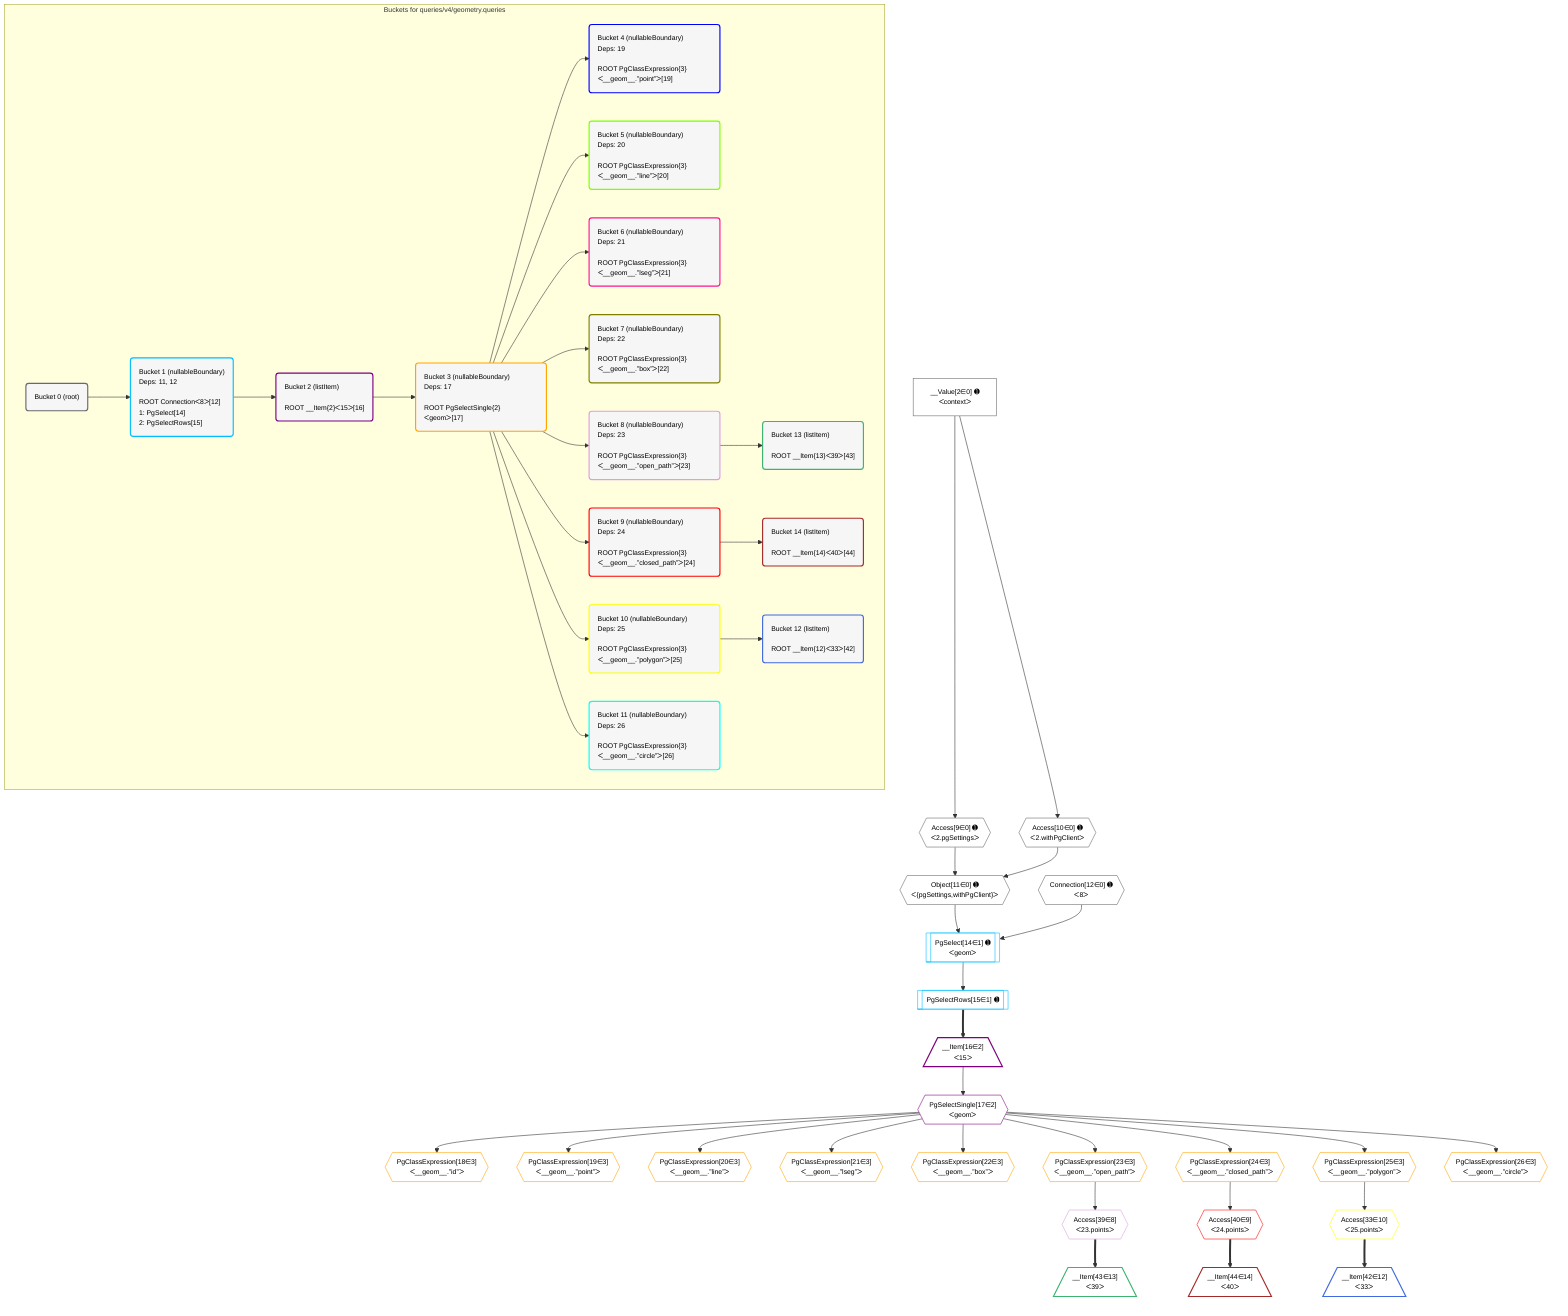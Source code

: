 %%{init: {'themeVariables': { 'fontSize': '12px'}}}%%
graph TD
    classDef path fill:#eee,stroke:#000,color:#000
    classDef plan fill:#fff,stroke-width:1px,color:#000
    classDef itemplan fill:#fff,stroke-width:2px,color:#000
    classDef unbatchedplan fill:#dff,stroke-width:1px,color:#000
    classDef sideeffectplan fill:#fcc,stroke-width:2px,color:#000
    classDef bucket fill:#f6f6f6,color:#000,stroke-width:2px,text-align:left

    subgraph "Buckets for queries/v4/geometry.queries"
    Bucket0("Bucket 0 (root)"):::bucket
    Bucket1("Bucket 1 (nullableBoundary)<br />Deps: 11, 12<br /><br />ROOT Connectionᐸ8ᐳ[12]<br />1: PgSelect[14]<br />2: PgSelectRows[15]"):::bucket
    Bucket2("Bucket 2 (listItem)<br /><br />ROOT __Item{2}ᐸ15ᐳ[16]"):::bucket
    Bucket3("Bucket 3 (nullableBoundary)<br />Deps: 17<br /><br />ROOT PgSelectSingle{2}ᐸgeomᐳ[17]"):::bucket
    Bucket4("Bucket 4 (nullableBoundary)<br />Deps: 19<br /><br />ROOT PgClassExpression{3}ᐸ__geom__.”point”ᐳ[19]"):::bucket
    Bucket5("Bucket 5 (nullableBoundary)<br />Deps: 20<br /><br />ROOT PgClassExpression{3}ᐸ__geom__.”line”ᐳ[20]"):::bucket
    Bucket6("Bucket 6 (nullableBoundary)<br />Deps: 21<br /><br />ROOT PgClassExpression{3}ᐸ__geom__.”lseg”ᐳ[21]"):::bucket
    Bucket7("Bucket 7 (nullableBoundary)<br />Deps: 22<br /><br />ROOT PgClassExpression{3}ᐸ__geom__.”box”ᐳ[22]"):::bucket
    Bucket8("Bucket 8 (nullableBoundary)<br />Deps: 23<br /><br />ROOT PgClassExpression{3}ᐸ__geom__.”open_path”ᐳ[23]"):::bucket
    Bucket9("Bucket 9 (nullableBoundary)<br />Deps: 24<br /><br />ROOT PgClassExpression{3}ᐸ__geom__.”closed_path”ᐳ[24]"):::bucket
    Bucket10("Bucket 10 (nullableBoundary)<br />Deps: 25<br /><br />ROOT PgClassExpression{3}ᐸ__geom__.”polygon”ᐳ[25]"):::bucket
    Bucket11("Bucket 11 (nullableBoundary)<br />Deps: 26<br /><br />ROOT PgClassExpression{3}ᐸ__geom__.”circle”ᐳ[26]"):::bucket
    Bucket12("Bucket 12 (listItem)<br /><br />ROOT __Item{12}ᐸ33ᐳ[42]"):::bucket
    Bucket13("Bucket 13 (listItem)<br /><br />ROOT __Item{13}ᐸ39ᐳ[43]"):::bucket
    Bucket14("Bucket 14 (listItem)<br /><br />ROOT __Item{14}ᐸ40ᐳ[44]"):::bucket
    end
    Bucket0 --> Bucket1
    Bucket1 --> Bucket2
    Bucket2 --> Bucket3
    Bucket3 --> Bucket4 & Bucket5 & Bucket6 & Bucket7 & Bucket8 & Bucket9 & Bucket10 & Bucket11
    Bucket8 --> Bucket13
    Bucket9 --> Bucket14
    Bucket10 --> Bucket12

    %% plan dependencies
    Object11{{"Object[11∈0] ➊<br />ᐸ{pgSettings,withPgClient}ᐳ"}}:::plan
    Access9{{"Access[9∈0] ➊<br />ᐸ2.pgSettingsᐳ"}}:::plan
    Access10{{"Access[10∈0] ➊<br />ᐸ2.withPgClientᐳ"}}:::plan
    Access9 & Access10 --> Object11
    __Value2["__Value[2∈0] ➊<br />ᐸcontextᐳ"]:::plan
    __Value2 --> Access9
    __Value2 --> Access10
    Connection12{{"Connection[12∈0] ➊<br />ᐸ8ᐳ"}}:::plan
    PgSelect14[["PgSelect[14∈1] ➊<br />ᐸgeomᐳ"]]:::plan
    Object11 & Connection12 --> PgSelect14
    PgSelectRows15[["PgSelectRows[15∈1] ➊"]]:::plan
    PgSelect14 --> PgSelectRows15
    __Item16[/"__Item[16∈2]<br />ᐸ15ᐳ"\]:::itemplan
    PgSelectRows15 ==> __Item16
    PgSelectSingle17{{"PgSelectSingle[17∈2]<br />ᐸgeomᐳ"}}:::plan
    __Item16 --> PgSelectSingle17
    PgClassExpression18{{"PgClassExpression[18∈3]<br />ᐸ__geom__.”id”ᐳ"}}:::plan
    PgSelectSingle17 --> PgClassExpression18
    PgClassExpression19{{"PgClassExpression[19∈3]<br />ᐸ__geom__.”point”ᐳ"}}:::plan
    PgSelectSingle17 --> PgClassExpression19
    PgClassExpression20{{"PgClassExpression[20∈3]<br />ᐸ__geom__.”line”ᐳ"}}:::plan
    PgSelectSingle17 --> PgClassExpression20
    PgClassExpression21{{"PgClassExpression[21∈3]<br />ᐸ__geom__.”lseg”ᐳ"}}:::plan
    PgSelectSingle17 --> PgClassExpression21
    PgClassExpression22{{"PgClassExpression[22∈3]<br />ᐸ__geom__.”box”ᐳ"}}:::plan
    PgSelectSingle17 --> PgClassExpression22
    PgClassExpression23{{"PgClassExpression[23∈3]<br />ᐸ__geom__.”open_path”ᐳ"}}:::plan
    PgSelectSingle17 --> PgClassExpression23
    PgClassExpression24{{"PgClassExpression[24∈3]<br />ᐸ__geom__.”closed_path”ᐳ"}}:::plan
    PgSelectSingle17 --> PgClassExpression24
    PgClassExpression25{{"PgClassExpression[25∈3]<br />ᐸ__geom__.”polygon”ᐳ"}}:::plan
    PgSelectSingle17 --> PgClassExpression25
    PgClassExpression26{{"PgClassExpression[26∈3]<br />ᐸ__geom__.”circle”ᐳ"}}:::plan
    PgSelectSingle17 --> PgClassExpression26
    Access39{{"Access[39∈8]<br />ᐸ23.pointsᐳ"}}:::plan
    PgClassExpression23 --> Access39
    Access40{{"Access[40∈9]<br />ᐸ24.pointsᐳ"}}:::plan
    PgClassExpression24 --> Access40
    Access33{{"Access[33∈10]<br />ᐸ25.pointsᐳ"}}:::plan
    PgClassExpression25 --> Access33
    __Item42[/"__Item[42∈12]<br />ᐸ33ᐳ"\]:::itemplan
    Access33 ==> __Item42
    __Item43[/"__Item[43∈13]<br />ᐸ39ᐳ"\]:::itemplan
    Access39 ==> __Item43
    __Item44[/"__Item[44∈14]<br />ᐸ40ᐳ"\]:::itemplan
    Access40 ==> __Item44

    %% define steps
    classDef bucket0 stroke:#696969
    class Bucket0,__Value2,Access9,Access10,Object11,Connection12 bucket0
    classDef bucket1 stroke:#00bfff
    class Bucket1,PgSelect14,PgSelectRows15 bucket1
    classDef bucket2 stroke:#7f007f
    class Bucket2,__Item16,PgSelectSingle17 bucket2
    classDef bucket3 stroke:#ffa500
    class Bucket3,PgClassExpression18,PgClassExpression19,PgClassExpression20,PgClassExpression21,PgClassExpression22,PgClassExpression23,PgClassExpression24,PgClassExpression25,PgClassExpression26 bucket3
    classDef bucket4 stroke:#0000ff
    class Bucket4 bucket4
    classDef bucket5 stroke:#7fff00
    class Bucket5 bucket5
    classDef bucket6 stroke:#ff1493
    class Bucket6 bucket6
    classDef bucket7 stroke:#808000
    class Bucket7 bucket7
    classDef bucket8 stroke:#dda0dd
    class Bucket8,Access39 bucket8
    classDef bucket9 stroke:#ff0000
    class Bucket9,Access40 bucket9
    classDef bucket10 stroke:#ffff00
    class Bucket10,Access33 bucket10
    classDef bucket11 stroke:#00ffff
    class Bucket11 bucket11
    classDef bucket12 stroke:#4169e1
    class Bucket12,__Item42 bucket12
    classDef bucket13 stroke:#3cb371
    class Bucket13,__Item43 bucket13
    classDef bucket14 stroke:#a52a2a
    class Bucket14,__Item44 bucket14